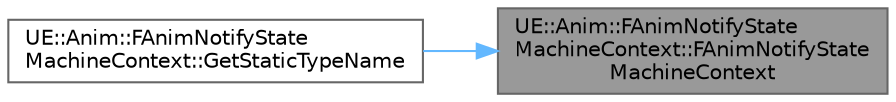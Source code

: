 digraph "UE::Anim::FAnimNotifyStateMachineContext::FAnimNotifyStateMachineContext"
{
 // INTERACTIVE_SVG=YES
 // LATEX_PDF_SIZE
  bgcolor="transparent";
  edge [fontname=Helvetica,fontsize=10,labelfontname=Helvetica,labelfontsize=10];
  node [fontname=Helvetica,fontsize=10,shape=box,height=0.2,width=0.4];
  rankdir="RL";
  Node1 [id="Node000001",label="UE::Anim::FAnimNotifyState\lMachineContext::FAnimNotifyState\lMachineContext",height=0.2,width=0.4,color="gray40", fillcolor="grey60", style="filled", fontcolor="black",tooltip=" "];
  Node1 -> Node2 [id="edge1_Node000001_Node000002",dir="back",color="steelblue1",style="solid",tooltip=" "];
  Node2 [id="Node000002",label="UE::Anim::FAnimNotifyState\lMachineContext::GetStaticTypeName",height=0.2,width=0.4,color="grey40", fillcolor="white", style="filled",URL="$d6/dd2/classUE_1_1Anim_1_1FAnimNotifyStateMachineContext.html#ab2edaef682b296fa778683412a3c0d08",tooltip=" "];
}
